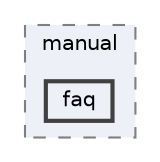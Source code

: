 digraph "doc/src/contents/manual/faq"
{
 // LATEX_PDF_SIZE
  bgcolor="transparent";
  edge [fontname=Helvetica,fontsize=10,labelfontname=Helvetica,labelfontsize=10];
  node [fontname=Helvetica,fontsize=10,shape=box,height=0.2,width=0.4];
  compound=true
  subgraph clusterdir_4a6de2ed05279747e4dc401c8b5abb68 {
    graph [ bgcolor="#edf0f7", pencolor="grey50", label="manual", fontname=Helvetica,fontsize=10 style="filled,dashed", URL="dir_4a6de2ed05279747e4dc401c8b5abb68.html",tooltip=""]
  dir_d99a3f33c6b7ba85575b854a509002d7 [label="faq", fillcolor="#edf0f7", color="grey25", style="filled,bold", URL="dir_d99a3f33c6b7ba85575b854a509002d7.html",tooltip=""];
  }
}
